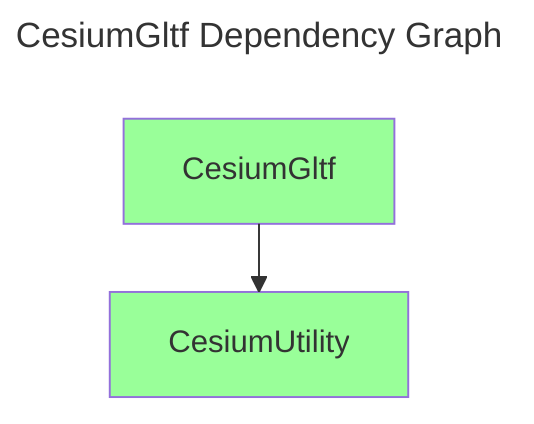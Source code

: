 ---
comment: This file was generated by dep-graph-gen. DO NOT EDIT THIS FILE!
config:
  layout: elk
title: CesiumGltf Dependency Graph
---
graph TD
  classDef dependencyNode fill:#fff,stroke:#ccc,color:#666
  classDef libraryNode fill:#9f9
  CesiumGltf[CesiumGltf] --> CesiumUtility[CesiumUtility]
  class CesiumUtility,CesiumGltf libraryNode
